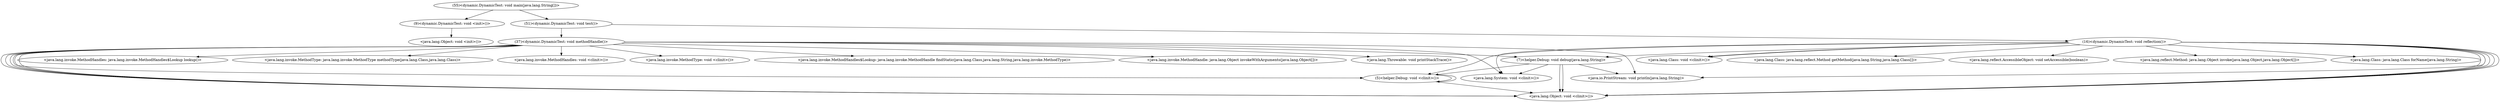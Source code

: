 digraph "call-graph" {
    "(55)<dynamic.DynamicTest: void main(java.lang.String[])>"
    "(9)<dynamic.DynamicTest: void <init>()>"
    "(55)<dynamic.DynamicTest: void main(java.lang.String[])>"->"(9)<dynamic.DynamicTest: void <init>()>";
    "(51)<dynamic.DynamicTest: void test()>"
    "(55)<dynamic.DynamicTest: void main(java.lang.String[])>"->"(51)<dynamic.DynamicTest: void test()>";
    "<java.lang.Object: void <init>()>"
    "(9)<dynamic.DynamicTest: void <init>()>"->"<java.lang.Object: void <init>()>";
    "(37)<dynamic.DynamicTest: void methodHandle()>"
    "(51)<dynamic.DynamicTest: void test()>"->"(37)<dynamic.DynamicTest: void methodHandle()>";
    "(16)<dynamic.DynamicTest: void reflection()>"
    "(51)<dynamic.DynamicTest: void test()>"->"(16)<dynamic.DynamicTest: void reflection()>";
    "(5)<helper.Debug: void <clinit>()>"
    "(37)<dynamic.DynamicTest: void methodHandle()>"->"(5)<helper.Debug: void <clinit>()>";
    "<java.lang.invoke.MethodHandles: java.lang.invoke.MethodHandles$Lookup lookup()>"
    "(37)<dynamic.DynamicTest: void methodHandle()>"->"<java.lang.invoke.MethodHandles: java.lang.invoke.MethodHandles$Lookup lookup()>";
    "<java.lang.invoke.MethodType: java.lang.invoke.MethodType methodType(java.lang.Class,java.lang.Class)>"
    "(37)<dynamic.DynamicTest: void methodHandle()>"->"<java.lang.invoke.MethodType: java.lang.invoke.MethodType methodType(java.lang.Class,java.lang.Class)>";
    "(7)<helper.Debug: void debug(java.lang.String)>"
    "(37)<dynamic.DynamicTest: void methodHandle()>"->"(7)<helper.Debug: void debug(java.lang.String)>";
    "<java.lang.Object: void <clinit>()>"
    "(37)<dynamic.DynamicTest: void methodHandle()>"->"<java.lang.Object: void <clinit>()>";
    "<java.lang.System: void <clinit>()>"
    "(37)<dynamic.DynamicTest: void methodHandle()>"->"<java.lang.System: void <clinit>()>";
    "(37)<dynamic.DynamicTest: void methodHandle()>"->"<java.lang.Object: void <clinit>()>";
    "(37)<dynamic.DynamicTest: void methodHandle()>"->"<java.lang.Object: void <clinit>()>";
    "<java.lang.invoke.MethodHandles: void <clinit>()>"
    "(37)<dynamic.DynamicTest: void methodHandle()>"->"<java.lang.invoke.MethodHandles: void <clinit>()>";
    "(37)<dynamic.DynamicTest: void methodHandle()>"->"<java.lang.Object: void <clinit>()>";
    "<java.lang.invoke.MethodType: void <clinit>()>"
    "(37)<dynamic.DynamicTest: void methodHandle()>"->"<java.lang.invoke.MethodType: void <clinit>()>";
    "(37)<dynamic.DynamicTest: void methodHandle()>"->"<java.lang.Object: void <clinit>()>";
    "(16)<dynamic.DynamicTest: void reflection()>"->"(5)<helper.Debug: void <clinit>()>";
    "<java.lang.Class: java.lang.Class forName(java.lang.String)>"
    "(16)<dynamic.DynamicTest: void reflection()>"->"<java.lang.Class: java.lang.Class forName(java.lang.String)>";
    "(16)<dynamic.DynamicTest: void reflection()>"->"(7)<helper.Debug: void debug(java.lang.String)>";
    "(16)<dynamic.DynamicTest: void reflection()>"->"<java.lang.Object: void <clinit>()>";
    "(16)<dynamic.DynamicTest: void reflection()>"->"<java.lang.System: void <clinit>()>";
    "(16)<dynamic.DynamicTest: void reflection()>"->"<java.lang.Object: void <clinit>()>";
    "(16)<dynamic.DynamicTest: void reflection()>"->"<java.lang.Object: void <clinit>()>";
    "<java.lang.Class: void <clinit>()>"
    "(16)<dynamic.DynamicTest: void reflection()>"->"<java.lang.Class: void <clinit>()>";
    "(16)<dynamic.DynamicTest: void reflection()>"->"<java.lang.Object: void <clinit>()>";
    "(16)<dynamic.DynamicTest: void reflection()>"->"<java.lang.Class: void <clinit>()>";
    "(16)<dynamic.DynamicTest: void reflection()>"->"<java.lang.Object: void <clinit>()>";
    "(5)<helper.Debug: void <clinit>()>"->"(5)<helper.Debug: void <clinit>()>";
    "(5)<helper.Debug: void <clinit>()>"->"<java.lang.Object: void <clinit>()>";
    "(7)<helper.Debug: void debug(java.lang.String)>"->"(5)<helper.Debug: void <clinit>()>";
    "(7)<helper.Debug: void debug(java.lang.String)>"->"<java.lang.Object: void <clinit>()>";
    "(7)<helper.Debug: void debug(java.lang.String)>"->"<java.lang.System: void <clinit>()>";
    "(7)<helper.Debug: void debug(java.lang.String)>"->"<java.lang.Object: void <clinit>()>";
    "<java.lang.invoke.MethodHandles$Lookup: java.lang.invoke.MethodHandle findStatic(java.lang.Class,java.lang.String,java.lang.invoke.MethodType)>"
    "(37)<dynamic.DynamicTest: void methodHandle()>"->"<java.lang.invoke.MethodHandles$Lookup: java.lang.invoke.MethodHandle findStatic(java.lang.Class,java.lang.String,java.lang.invoke.MethodType)>";
    "<java.lang.invoke.MethodHandle: java.lang.Object invokeWithArguments(java.lang.Object[])>"
    "(37)<dynamic.DynamicTest: void methodHandle()>"->"<java.lang.invoke.MethodHandle: java.lang.Object invokeWithArguments(java.lang.Object[])>";
    "<java.io.PrintStream: void println(java.lang.String)>"
    "(37)<dynamic.DynamicTest: void methodHandle()>"->"<java.io.PrintStream: void println(java.lang.String)>";
    "<java.lang.Throwable: void printStackTrace()>"
    "(37)<dynamic.DynamicTest: void methodHandle()>"->"<java.lang.Throwable: void printStackTrace()>";
    "<java.lang.Class: java.lang.reflect.Method getMethod(java.lang.String,java.lang.Class[])>"
    "(16)<dynamic.DynamicTest: void reflection()>"->"<java.lang.Class: java.lang.reflect.Method getMethod(java.lang.String,java.lang.Class[])>";
    "<java.lang.reflect.AccessibleObject: void setAccessible(boolean)>"
    "(16)<dynamic.DynamicTest: void reflection()>"->"<java.lang.reflect.AccessibleObject: void setAccessible(boolean)>";
    "<java.lang.reflect.Method: java.lang.Object invoke(java.lang.Object,java.lang.Object[])>"
    "(16)<dynamic.DynamicTest: void reflection()>"->"<java.lang.reflect.Method: java.lang.Object invoke(java.lang.Object,java.lang.Object[])>";
    "(16)<dynamic.DynamicTest: void reflection()>"->"<java.io.PrintStream: void println(java.lang.String)>";
    "(7)<helper.Debug: void debug(java.lang.String)>"->"<java.io.PrintStream: void println(java.lang.String)>";
}
